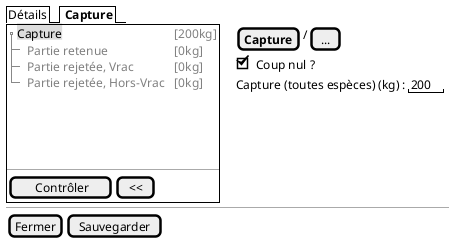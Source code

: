 @startsalt
{
  {/ Détails | <b> Capture }
  {+
    {T
         + <back:#DDD>Capture         | <color:grey>[200kg]
         ++ <color:grey>Partie retenue      | <color:grey>[0kg]
         ++ <color:grey>Partie rejetée, Vrac      | <color:grey>[0kg]
         ++ <color:grey>Partie rejetée, Hors-Vrac | <color:grey>[0kg]
    }
    .
    .
    .
    .
    --
    {
       [<&checkmark> Contrôler] | [ << ]
    }
  } | . | {

   { [<b>Capture] | / | [...]}

       {[X] Coup nul ? }
       {Capture (toutes espèces) (kg) : | " 200" }
  }

  -- | -- | --
  { [Fermer] | [Sauvegarder] }
}
@endsalt

